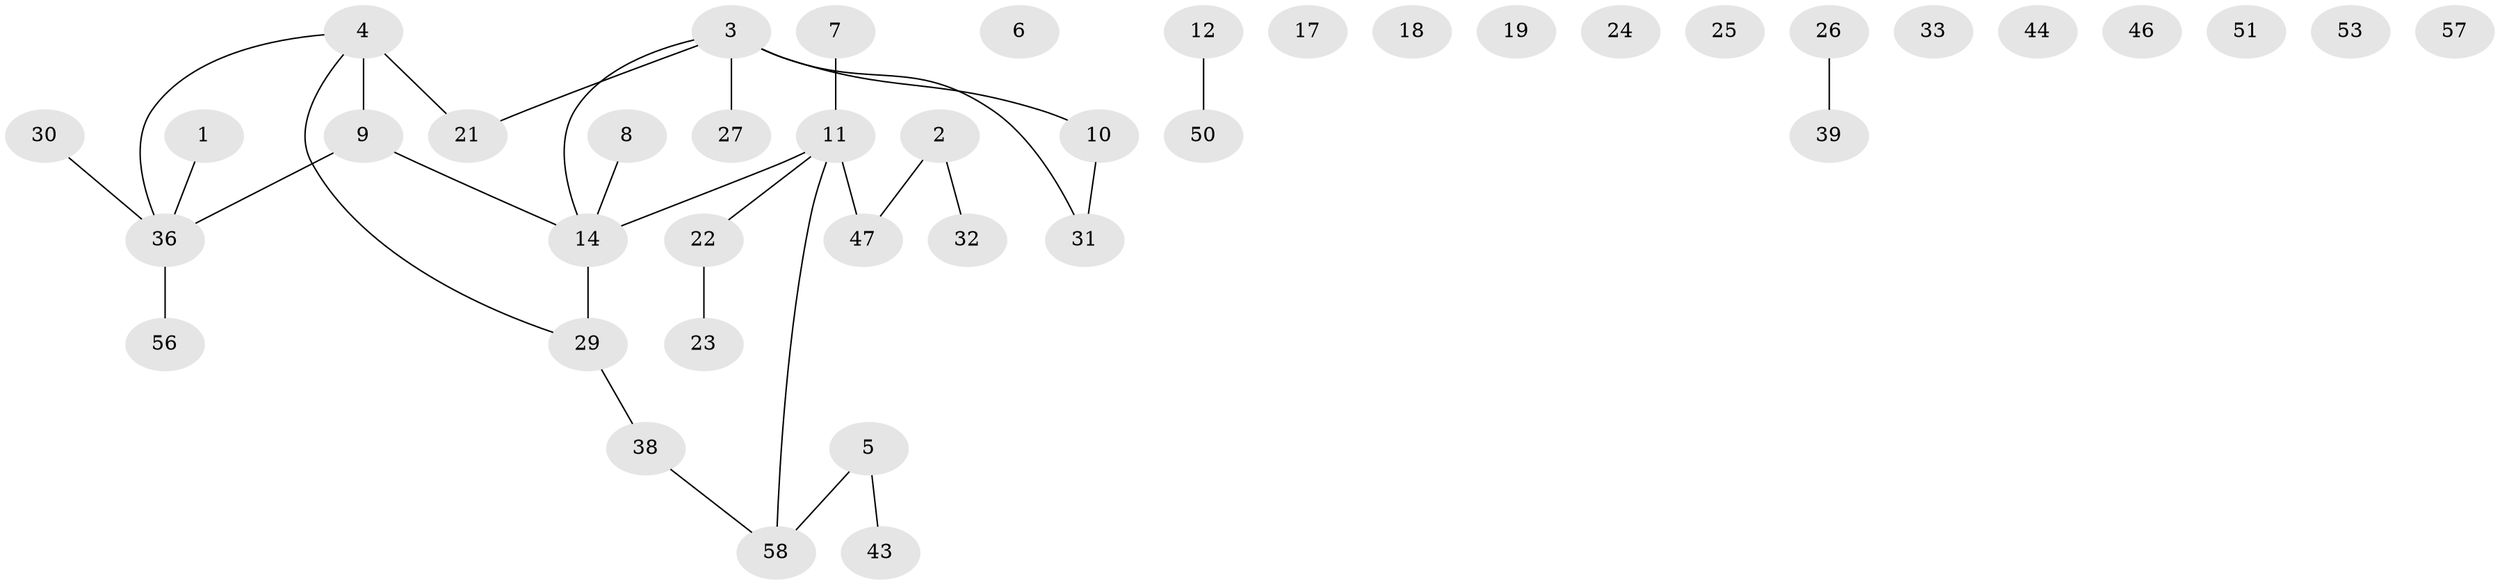 // Generated by graph-tools (version 1.1) at 2025/23/03/03/25 07:23:29]
// undirected, 41 vertices, 31 edges
graph export_dot {
graph [start="1"]
  node [color=gray90,style=filled];
  1 [super="+37"];
  2 [super="+15"];
  3 [super="+16"];
  4 [super="+61"];
  5 [super="+48"];
  6 [super="+13"];
  7;
  8 [super="+42"];
  9;
  10;
  11 [super="+55"];
  12 [super="+34"];
  14 [super="+40"];
  17;
  18;
  19 [super="+20"];
  21 [super="+28"];
  22;
  23 [super="+41"];
  24;
  25;
  26 [super="+54"];
  27;
  29 [super="+49"];
  30;
  31 [super="+35"];
  32;
  33;
  36 [super="+45"];
  38;
  39;
  43 [super="+59"];
  44 [super="+52"];
  46;
  47;
  50;
  51;
  53;
  56;
  57;
  58 [super="+60"];
  1 -- 36;
  2 -- 32;
  2 -- 47;
  3 -- 10;
  3 -- 14;
  3 -- 31;
  3 -- 27;
  3 -- 21;
  4 -- 9;
  4 -- 21 [weight=2];
  4 -- 29;
  4 -- 36;
  5 -- 43;
  5 -- 58;
  7 -- 11;
  8 -- 14;
  9 -- 14;
  9 -- 36;
  10 -- 31;
  11 -- 22;
  11 -- 14;
  11 -- 47;
  11 -- 58;
  12 -- 50;
  14 -- 29;
  22 -- 23;
  26 -- 39;
  29 -- 38;
  30 -- 36;
  36 -- 56;
  38 -- 58;
}
